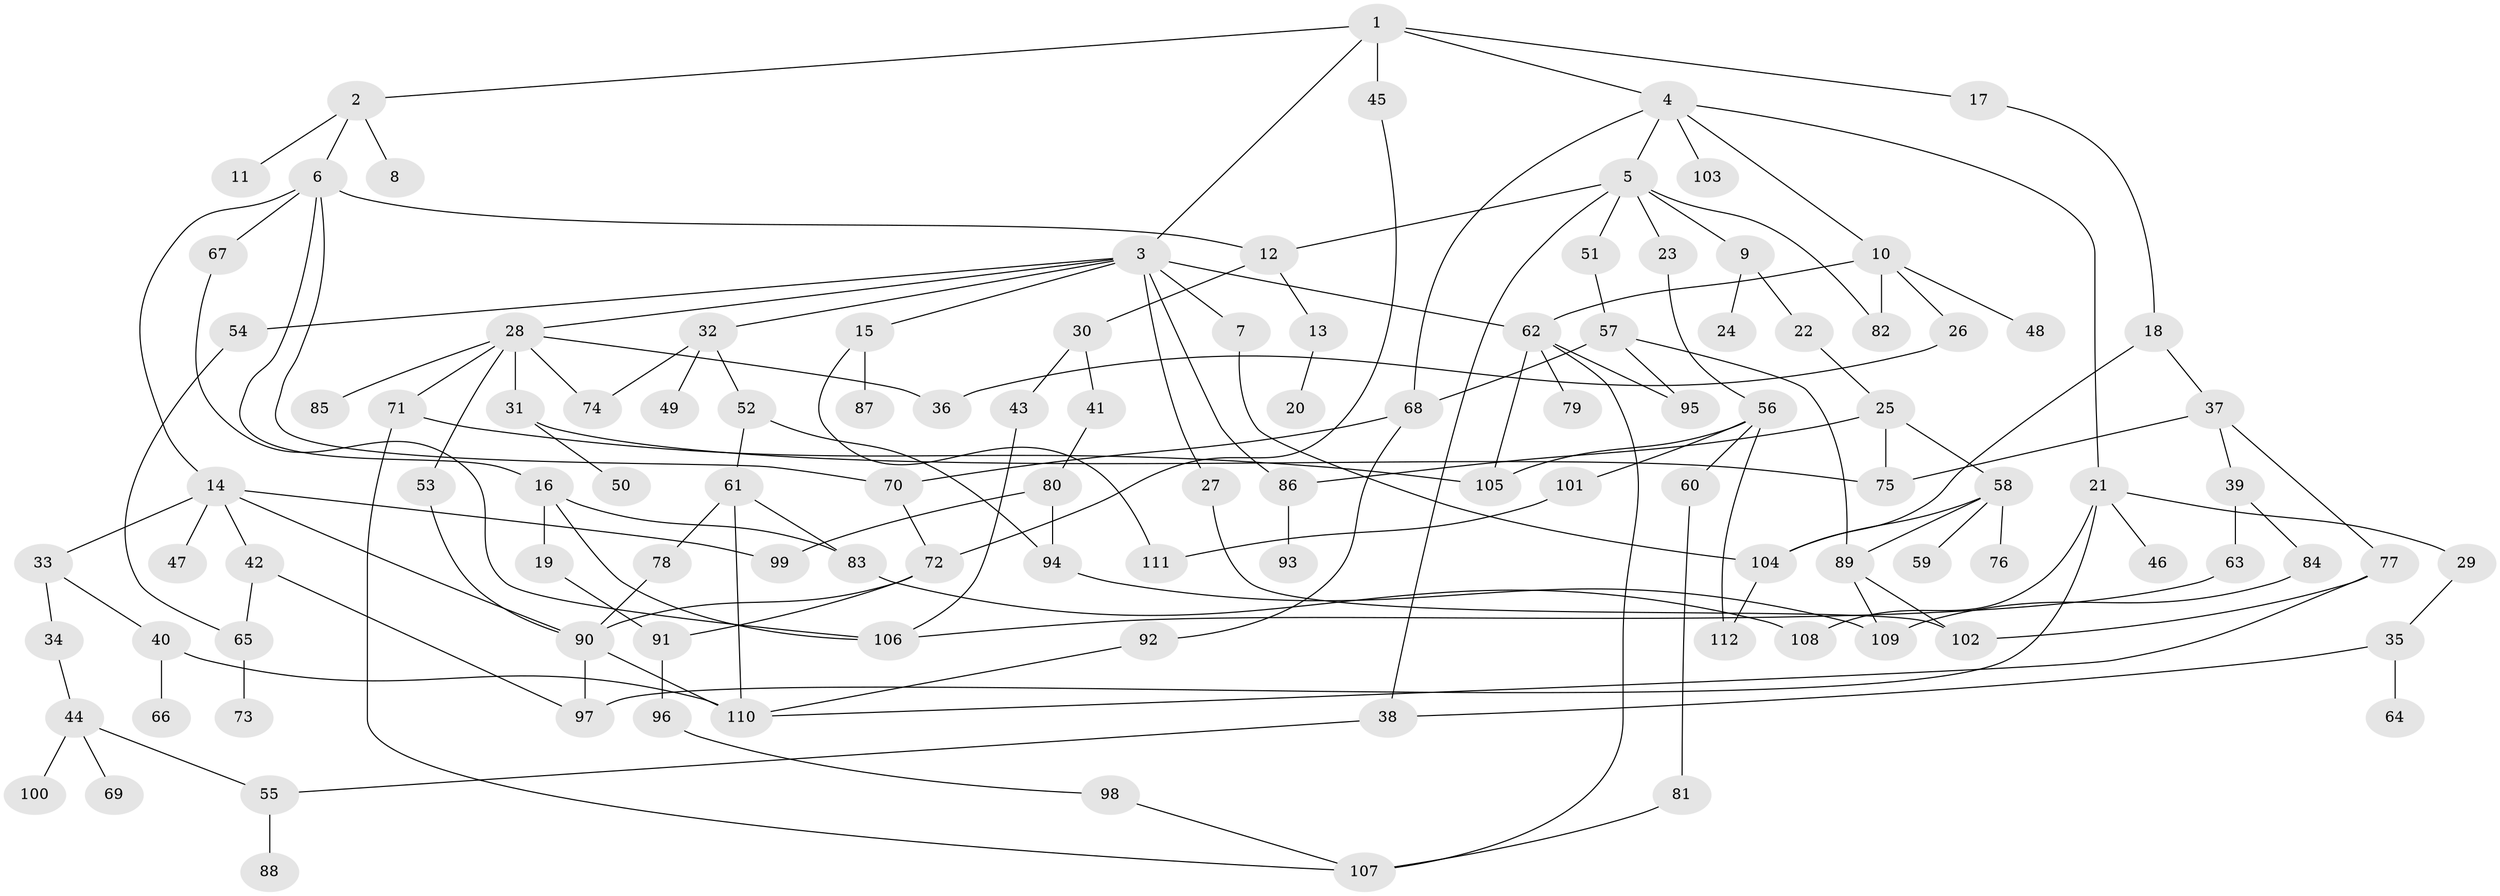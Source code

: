 // Generated by graph-tools (version 1.1) at 2025/49/03/09/25 03:49:16]
// undirected, 112 vertices, 157 edges
graph export_dot {
graph [start="1"]
  node [color=gray90,style=filled];
  1;
  2;
  3;
  4;
  5;
  6;
  7;
  8;
  9;
  10;
  11;
  12;
  13;
  14;
  15;
  16;
  17;
  18;
  19;
  20;
  21;
  22;
  23;
  24;
  25;
  26;
  27;
  28;
  29;
  30;
  31;
  32;
  33;
  34;
  35;
  36;
  37;
  38;
  39;
  40;
  41;
  42;
  43;
  44;
  45;
  46;
  47;
  48;
  49;
  50;
  51;
  52;
  53;
  54;
  55;
  56;
  57;
  58;
  59;
  60;
  61;
  62;
  63;
  64;
  65;
  66;
  67;
  68;
  69;
  70;
  71;
  72;
  73;
  74;
  75;
  76;
  77;
  78;
  79;
  80;
  81;
  82;
  83;
  84;
  85;
  86;
  87;
  88;
  89;
  90;
  91;
  92;
  93;
  94;
  95;
  96;
  97;
  98;
  99;
  100;
  101;
  102;
  103;
  104;
  105;
  106;
  107;
  108;
  109;
  110;
  111;
  112;
  1 -- 2;
  1 -- 3;
  1 -- 4;
  1 -- 17;
  1 -- 45;
  2 -- 6;
  2 -- 8;
  2 -- 11;
  3 -- 7;
  3 -- 15;
  3 -- 27;
  3 -- 28;
  3 -- 32;
  3 -- 54;
  3 -- 86;
  3 -- 62;
  4 -- 5;
  4 -- 10;
  4 -- 21;
  4 -- 68;
  4 -- 103;
  5 -- 9;
  5 -- 12;
  5 -- 23;
  5 -- 51;
  5 -- 82;
  5 -- 38;
  6 -- 14;
  6 -- 16;
  6 -- 67;
  6 -- 70;
  6 -- 12;
  7 -- 104;
  9 -- 22;
  9 -- 24;
  10 -- 26;
  10 -- 48;
  10 -- 62;
  10 -- 82;
  12 -- 13;
  12 -- 30;
  13 -- 20;
  14 -- 33;
  14 -- 42;
  14 -- 47;
  14 -- 90;
  14 -- 99;
  15 -- 87;
  15 -- 111;
  16 -- 19;
  16 -- 106;
  16 -- 83;
  17 -- 18;
  18 -- 37;
  18 -- 104;
  19 -- 91;
  21 -- 29;
  21 -- 46;
  21 -- 97;
  21 -- 108;
  22 -- 25;
  23 -- 56;
  25 -- 58;
  25 -- 86;
  25 -- 75;
  26 -- 36;
  27 -- 102;
  28 -- 31;
  28 -- 53;
  28 -- 71;
  28 -- 74;
  28 -- 85;
  28 -- 36;
  29 -- 35;
  30 -- 41;
  30 -- 43;
  31 -- 50;
  31 -- 75;
  32 -- 49;
  32 -- 52;
  32 -- 74;
  33 -- 34;
  33 -- 40;
  34 -- 44;
  35 -- 38;
  35 -- 64;
  37 -- 39;
  37 -- 77;
  37 -- 75;
  38 -- 55;
  39 -- 63;
  39 -- 84;
  40 -- 66;
  40 -- 110;
  41 -- 80;
  42 -- 65;
  42 -- 97;
  43 -- 106;
  44 -- 55;
  44 -- 69;
  44 -- 100;
  45 -- 72;
  51 -- 57;
  52 -- 61;
  52 -- 94;
  53 -- 90;
  54 -- 65;
  55 -- 88;
  56 -- 60;
  56 -- 101;
  56 -- 105;
  56 -- 112;
  57 -- 95;
  57 -- 68;
  57 -- 89;
  58 -- 59;
  58 -- 76;
  58 -- 89;
  58 -- 104;
  60 -- 81;
  61 -- 78;
  61 -- 83;
  61 -- 110;
  62 -- 79;
  62 -- 95;
  62 -- 105;
  62 -- 107;
  63 -- 106;
  65 -- 73;
  67 -- 106;
  68 -- 70;
  68 -- 92;
  70 -- 72;
  71 -- 105;
  71 -- 107;
  72 -- 90;
  72 -- 91;
  77 -- 102;
  77 -- 110;
  78 -- 90;
  80 -- 94;
  80 -- 99;
  81 -- 107;
  83 -- 108;
  84 -- 109;
  86 -- 93;
  89 -- 109;
  89 -- 102;
  90 -- 97;
  90 -- 110;
  91 -- 96;
  92 -- 110;
  94 -- 109;
  96 -- 98;
  98 -- 107;
  101 -- 111;
  104 -- 112;
}
